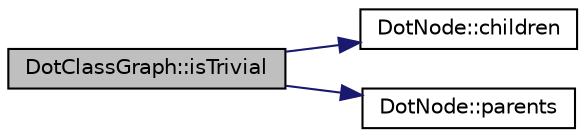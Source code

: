 digraph "DotClassGraph::isTrivial"
{
 // LATEX_PDF_SIZE
  edge [fontname="Helvetica",fontsize="10",labelfontname="Helvetica",labelfontsize="10"];
  node [fontname="Helvetica",fontsize="10",shape=record];
  rankdir="LR";
  Node1 [label="DotClassGraph::isTrivial",height=0.2,width=0.4,color="black", fillcolor="grey75", style="filled", fontcolor="black",tooltip=" "];
  Node1 -> Node2 [color="midnightblue",fontsize="10",style="solid"];
  Node2 [label="DotNode::children",height=0.2,width=0.4,color="black", fillcolor="white", style="filled",URL="$classDotNode.html#ad8b1f38e1403f73fc4f8745b5fbe00c9",tooltip=" "];
  Node1 -> Node3 [color="midnightblue",fontsize="10",style="solid"];
  Node3 [label="DotNode::parents",height=0.2,width=0.4,color="black", fillcolor="white", style="filled",URL="$classDotNode.html#aca9b5bf9d87bd3f71d4e7d1e6f8c6239",tooltip=" "];
}
